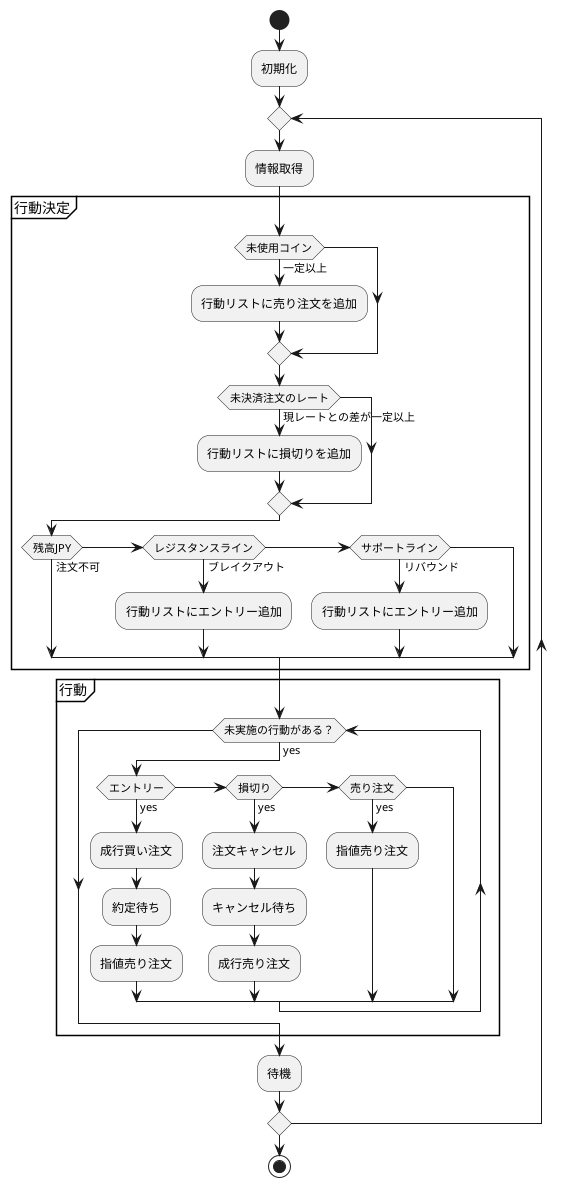 @startuml trading-bot-rust
start

:初期化;

repeat
    :情報取得;

    partition 行動決定 {
        if (未使用コイン) then (一定以上)
            :行動リストに売り注文を追加;
        endif

        if (未決済注文のレート) then (現レートとの差が一定以上)
            :行動リストに損切りを追加;
        endif

        if (残高JPY) then (注文不可)
        elseif (レジスタンスライン) then (ブレイクアウト)
            :行動リストにエントリー追加;
        elseif (サポートライン) then (リバウンド)
            :行動リストにエントリー追加;
        endif
    }

    partition 行動 {
        while (未実施の行動がある？) is (yes)
            if (エントリー) then (yes)
                :成行買い注文;
                :約定待ち;
                :指値売り注文;
            elseif (損切り) then (yes)
                :注文キャンセル;
                :キャンセル待ち;
                :成行売り注文;
            elseif (売り注文) then (yes)
                :指値売り注文;
            endif
        endwhile
    }

    :待機;
repeat while

stop
@enduml